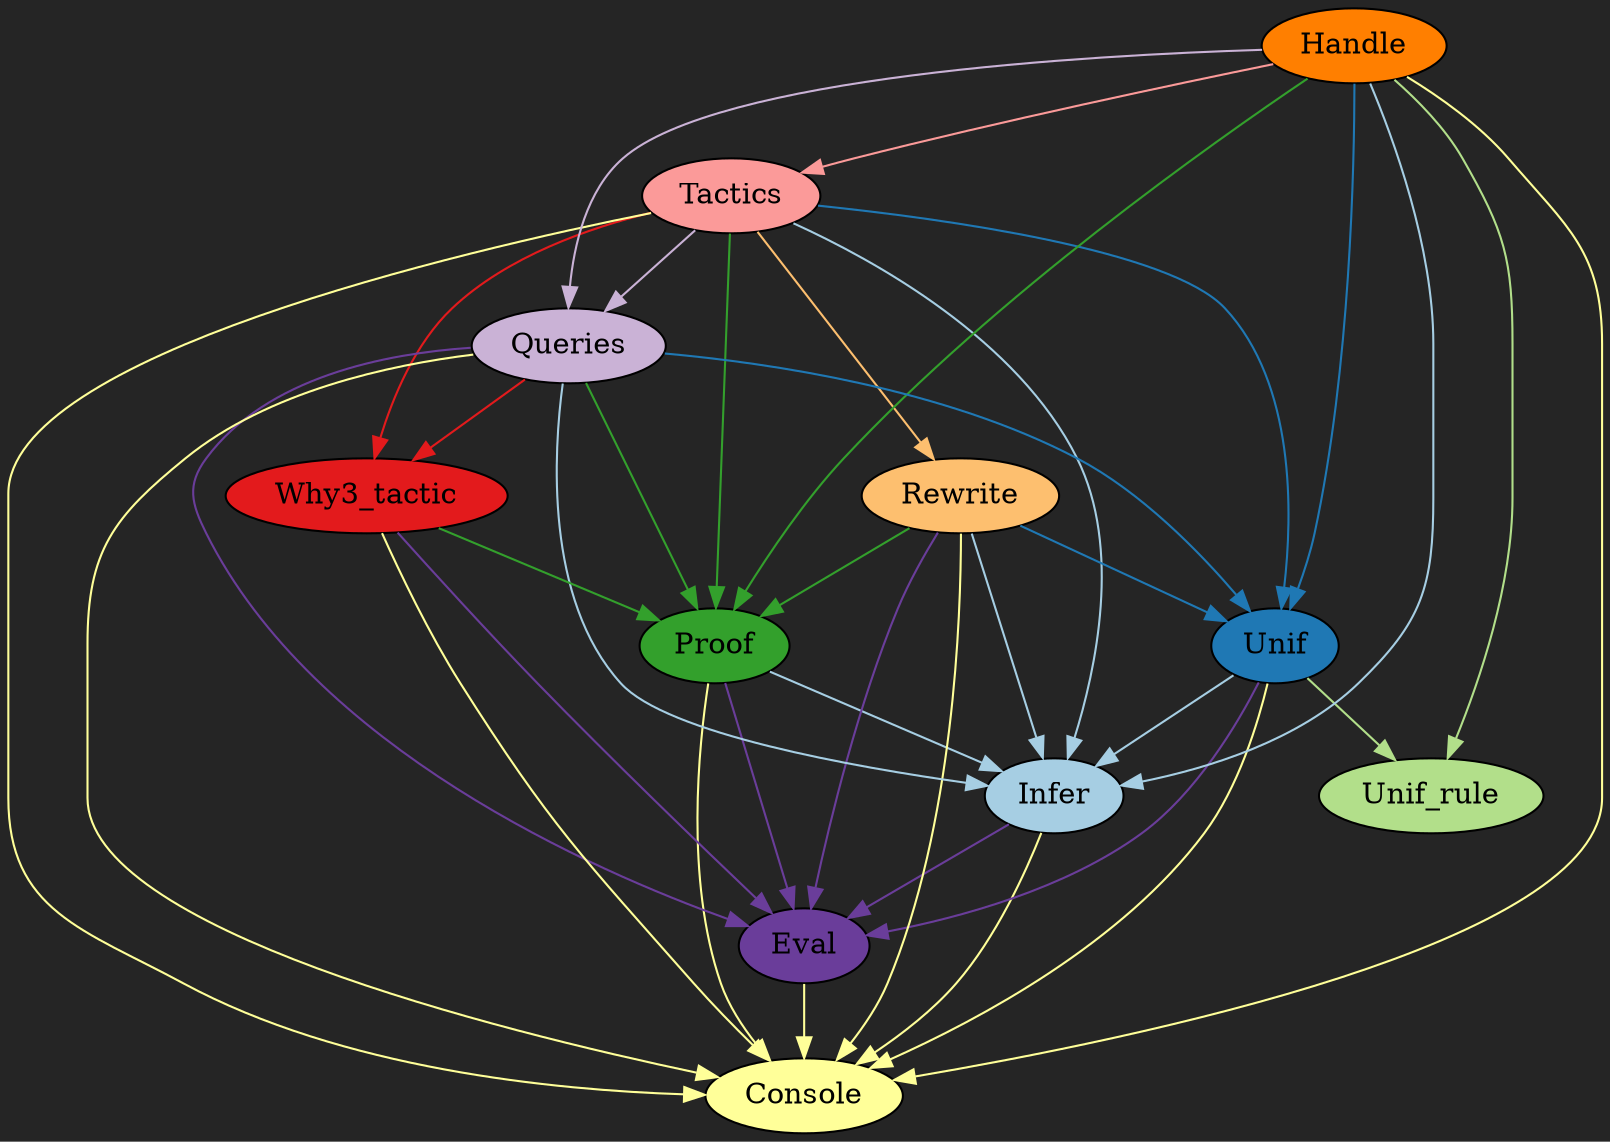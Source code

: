 digraph g {
graph [bgcolor="#252525"];
Infer [style=filled,fillcolor="#a6cee3"];
    Unif -> Infer [color="#a6cee3",fillcolor="#a6cee3",fontcolor="#a6cee3",label=""];
    Proof -> Infer [color="#a6cee3",fillcolor="#a6cee3",fontcolor="#a6cee3",label=""];
    Tactics -> Infer [color="#a6cee3",fillcolor="#a6cee3",fontcolor="#a6cee3",label=""];
    Rewrite -> Infer [color="#a6cee3",fillcolor="#a6cee3",fontcolor="#a6cee3",label=""];
    Handle -> Infer [color="#a6cee3",fillcolor="#a6cee3",fontcolor="#a6cee3",label=""];
    Queries -> Infer [color="#a6cee3",fillcolor="#a6cee3",fontcolor="#a6cee3",label=""];
Unif [style=filled,fillcolor="#1f78b4"];
    Tactics -> Unif [color="#1f78b4",fillcolor="#1f78b4",fontcolor="#1f78b4",label=""];
    Rewrite -> Unif [color="#1f78b4",fillcolor="#1f78b4",fontcolor="#1f78b4",label=""];
    Handle -> Unif [color="#1f78b4",fillcolor="#1f78b4",fontcolor="#1f78b4",label=""];
    Queries -> Unif [color="#1f78b4",fillcolor="#1f78b4",fontcolor="#1f78b4",label=""];
Unif_rule [style=filled,fillcolor="#b2df8a"];
    Unif -> Unif_rule [color="#b2df8a",fillcolor="#b2df8a",fontcolor="#b2df8a",label=""];
    Handle -> Unif_rule [color="#b2df8a",fillcolor="#b2df8a",fontcolor="#b2df8a",label=""];
Proof [style=filled,fillcolor="#33a02c"];
    Tactics -> Proof [color="#33a02c",fillcolor="#33a02c",fontcolor="#33a02c",label=""];
    Why3_tactic -> Proof [color="#33a02c",fillcolor="#33a02c",fontcolor="#33a02c",label=""];
    Rewrite -> Proof [color="#33a02c",fillcolor="#33a02c",fontcolor="#33a02c",label=""];
    Handle -> Proof [color="#33a02c",fillcolor="#33a02c",fontcolor="#33a02c",label=""];
    Queries -> Proof [color="#33a02c",fillcolor="#33a02c",fontcolor="#33a02c",label=""];
Tactics [style=filled,fillcolor="#fb9a99"];
    Handle -> Tactics [color="#fb9a99",fillcolor="#fb9a99",fontcolor="#fb9a99",label=""];
Why3_tactic [style=filled,fillcolor="#e31a1c"];
    Tactics -> Why3_tactic [color="#e31a1c",fillcolor="#e31a1c",fontcolor="#e31a1c",label=""];
    Queries -> Why3_tactic [color="#e31a1c",fillcolor="#e31a1c",fontcolor="#e31a1c",label=""];
Rewrite [style=filled,fillcolor="#fdbf6f"];
    Tactics -> Rewrite [color="#fdbf6f",fillcolor="#fdbf6f",fontcolor="#fdbf6f",label=""];
Handle [style=filled,fillcolor="#ff7f00"];
Queries [style=filled,fillcolor="#cab2d6"];
    Tactics -> Queries [color="#cab2d6",fillcolor="#cab2d6",fontcolor="#cab2d6",label=""];
    Handle -> Queries [color="#cab2d6",fillcolor="#cab2d6",fontcolor="#cab2d6",label=""];
Eval [style=filled,fillcolor="#6a3d9a"];
    Infer -> Eval [color="#6a3d9a",fillcolor="#6a3d9a",fontcolor="#6a3d9a",label=""];
    Unif -> Eval [color="#6a3d9a",fillcolor="#6a3d9a",fontcolor="#6a3d9a",label=""];
    Proof -> Eval [color="#6a3d9a",fillcolor="#6a3d9a",fontcolor="#6a3d9a",label=""];
    Why3_tactic -> Eval [color="#6a3d9a",fillcolor="#6a3d9a",fontcolor="#6a3d9a",label=""];
    Rewrite -> Eval [color="#6a3d9a",fillcolor="#6a3d9a",fontcolor="#6a3d9a",label=""];
    Queries -> Eval [color="#6a3d9a",fillcolor="#6a3d9a",fontcolor="#6a3d9a",label=""];
Console [style=filled,fillcolor="#ffff99"];
    Infer -> Console [color="#ffff99",fillcolor="#ffff99",fontcolor="#ffff99",label=""];
    Unif -> Console [color="#ffff99",fillcolor="#ffff99",fontcolor="#ffff99",label=""];
    Proof -> Console [color="#ffff99",fillcolor="#ffff99",fontcolor="#ffff99",label=""];
    Tactics -> Console [color="#ffff99",fillcolor="#ffff99",fontcolor="#ffff99",label=""];
    Why3_tactic -> Console [color="#ffff99",fillcolor="#ffff99",fontcolor="#ffff99",label=""];
    Rewrite -> Console [color="#ffff99",fillcolor="#ffff99",fontcolor="#ffff99",label=""];
    Handle -> Console [color="#ffff99",fillcolor="#ffff99",fontcolor="#ffff99",label=""];
    Queries -> Console [color="#ffff99",fillcolor="#ffff99",fontcolor="#ffff99",label=""];
    Eval -> Console [color="#ffff99",fillcolor="#ffff99",fontcolor="#ffff99",label=""];
}

